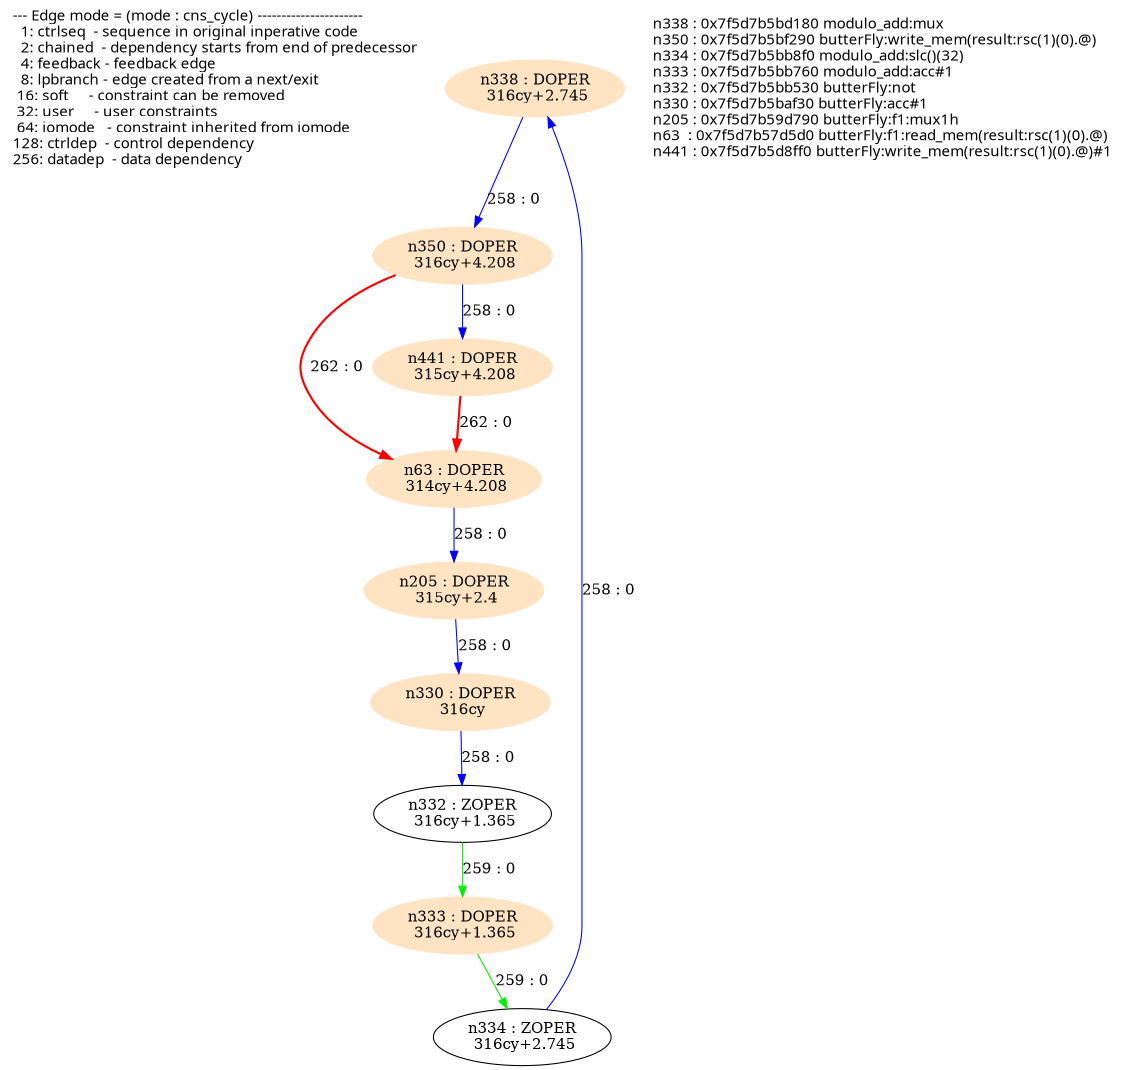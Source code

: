 digraph G {
  size="7.5,10"; center=true; ratio=auto;
  m1[fontname=Fixed,labeljust=left,label="--- Edge mode = (mode : cns_cycle) ----------------------\l  1: ctrlseq  - sequence in original inperative code     \l  2: chained  - dependency starts from end of predecessor\l  4: feedback - feedback edge                            \l  8: lpbranch - edge created from a next/exit            \l 16: soft     - constraint can be removed                \l 32: user     - user constraints                         \l 64: iomode   - constraint inherited from iomode         \l128: ctrldep  - control dependency                       \l256: datadep  - data dependency                          \l",shape=none];
  n338[label="n338 : DOPER\n 316cy+2.745\n",shape=ellipse,style=filled,color=bisque];
  n350[label="n350 : DOPER\n 316cy+4.208\n",shape=ellipse,style=filled,color=bisque];
  n334[label="n334 : ZOPER\n 316cy+2.745\n",shape=ellipse];
  n333[label="n333 : DOPER\n 316cy+1.365\n",shape=ellipse,style=filled,color=bisque];
  n332[label="n332 : ZOPER\n 316cy+1.365\n",shape=ellipse];
  n330[label="n330 : DOPER\n 316cy\n",shape=ellipse,style=filled,color=bisque];
  n205[label="n205 : DOPER\n 315cy+2.4\n",shape=ellipse,style=filled,color=bisque];
  n63[label="n63 : DOPER\n 314cy+4.208\n",shape=ellipse,style=filled,color=bisque];
  n441[label="n441 : DOPER\n 315cy+4.208\n",shape=ellipse,style=filled,color=bisque];
  m2[fontname=Fixed,labeljust=left,label="n338 : 0x7f5d7b5bd180 modulo_add:mux\ln350 : 0x7f5d7b5bf290 butterFly:write_mem(result:rsc(1)(0).@)\ln334 : 0x7f5d7b5bb8f0 modulo_add:slc()(32)\ln333 : 0x7f5d7b5bb760 modulo_add:acc#1\ln332 : 0x7f5d7b5bb530 butterFly:not\ln330 : 0x7f5d7b5baf30 butterFly:acc#1\ln205 : 0x7f5d7b59d790 butterFly:f1:mux1h\ln63  : 0x7f5d7b57d5d0 butterFly:f1:read_mem(result:rsc(1)(0).@)\ln441 : 0x7f5d7b5d8ff0 butterFly:write_mem(result:rsc(1)(0).@)#1\l",shape=none];
  n338 -> n350[label="258 : 0",color=blue];
  n334 -> n338[label="258 : 0",color=blue];
  n333 -> n334[label="259 : 0",color=green2];
  n332 -> n333[label="259 : 0",color=green2];
  n330 -> n332[label="258 : 0",color=blue];
  n205 -> n330[label="258 : 0",color=blue];
  n63 -> n205[label="258 : 0",color=blue];
  n441 -> n63[label="262 : 0",color=red, style=bold];
  n350 -> n441[label="258 : 0",color=blue];
  n350 -> n63[label="262 : 0",color=red, style=bold];
}

